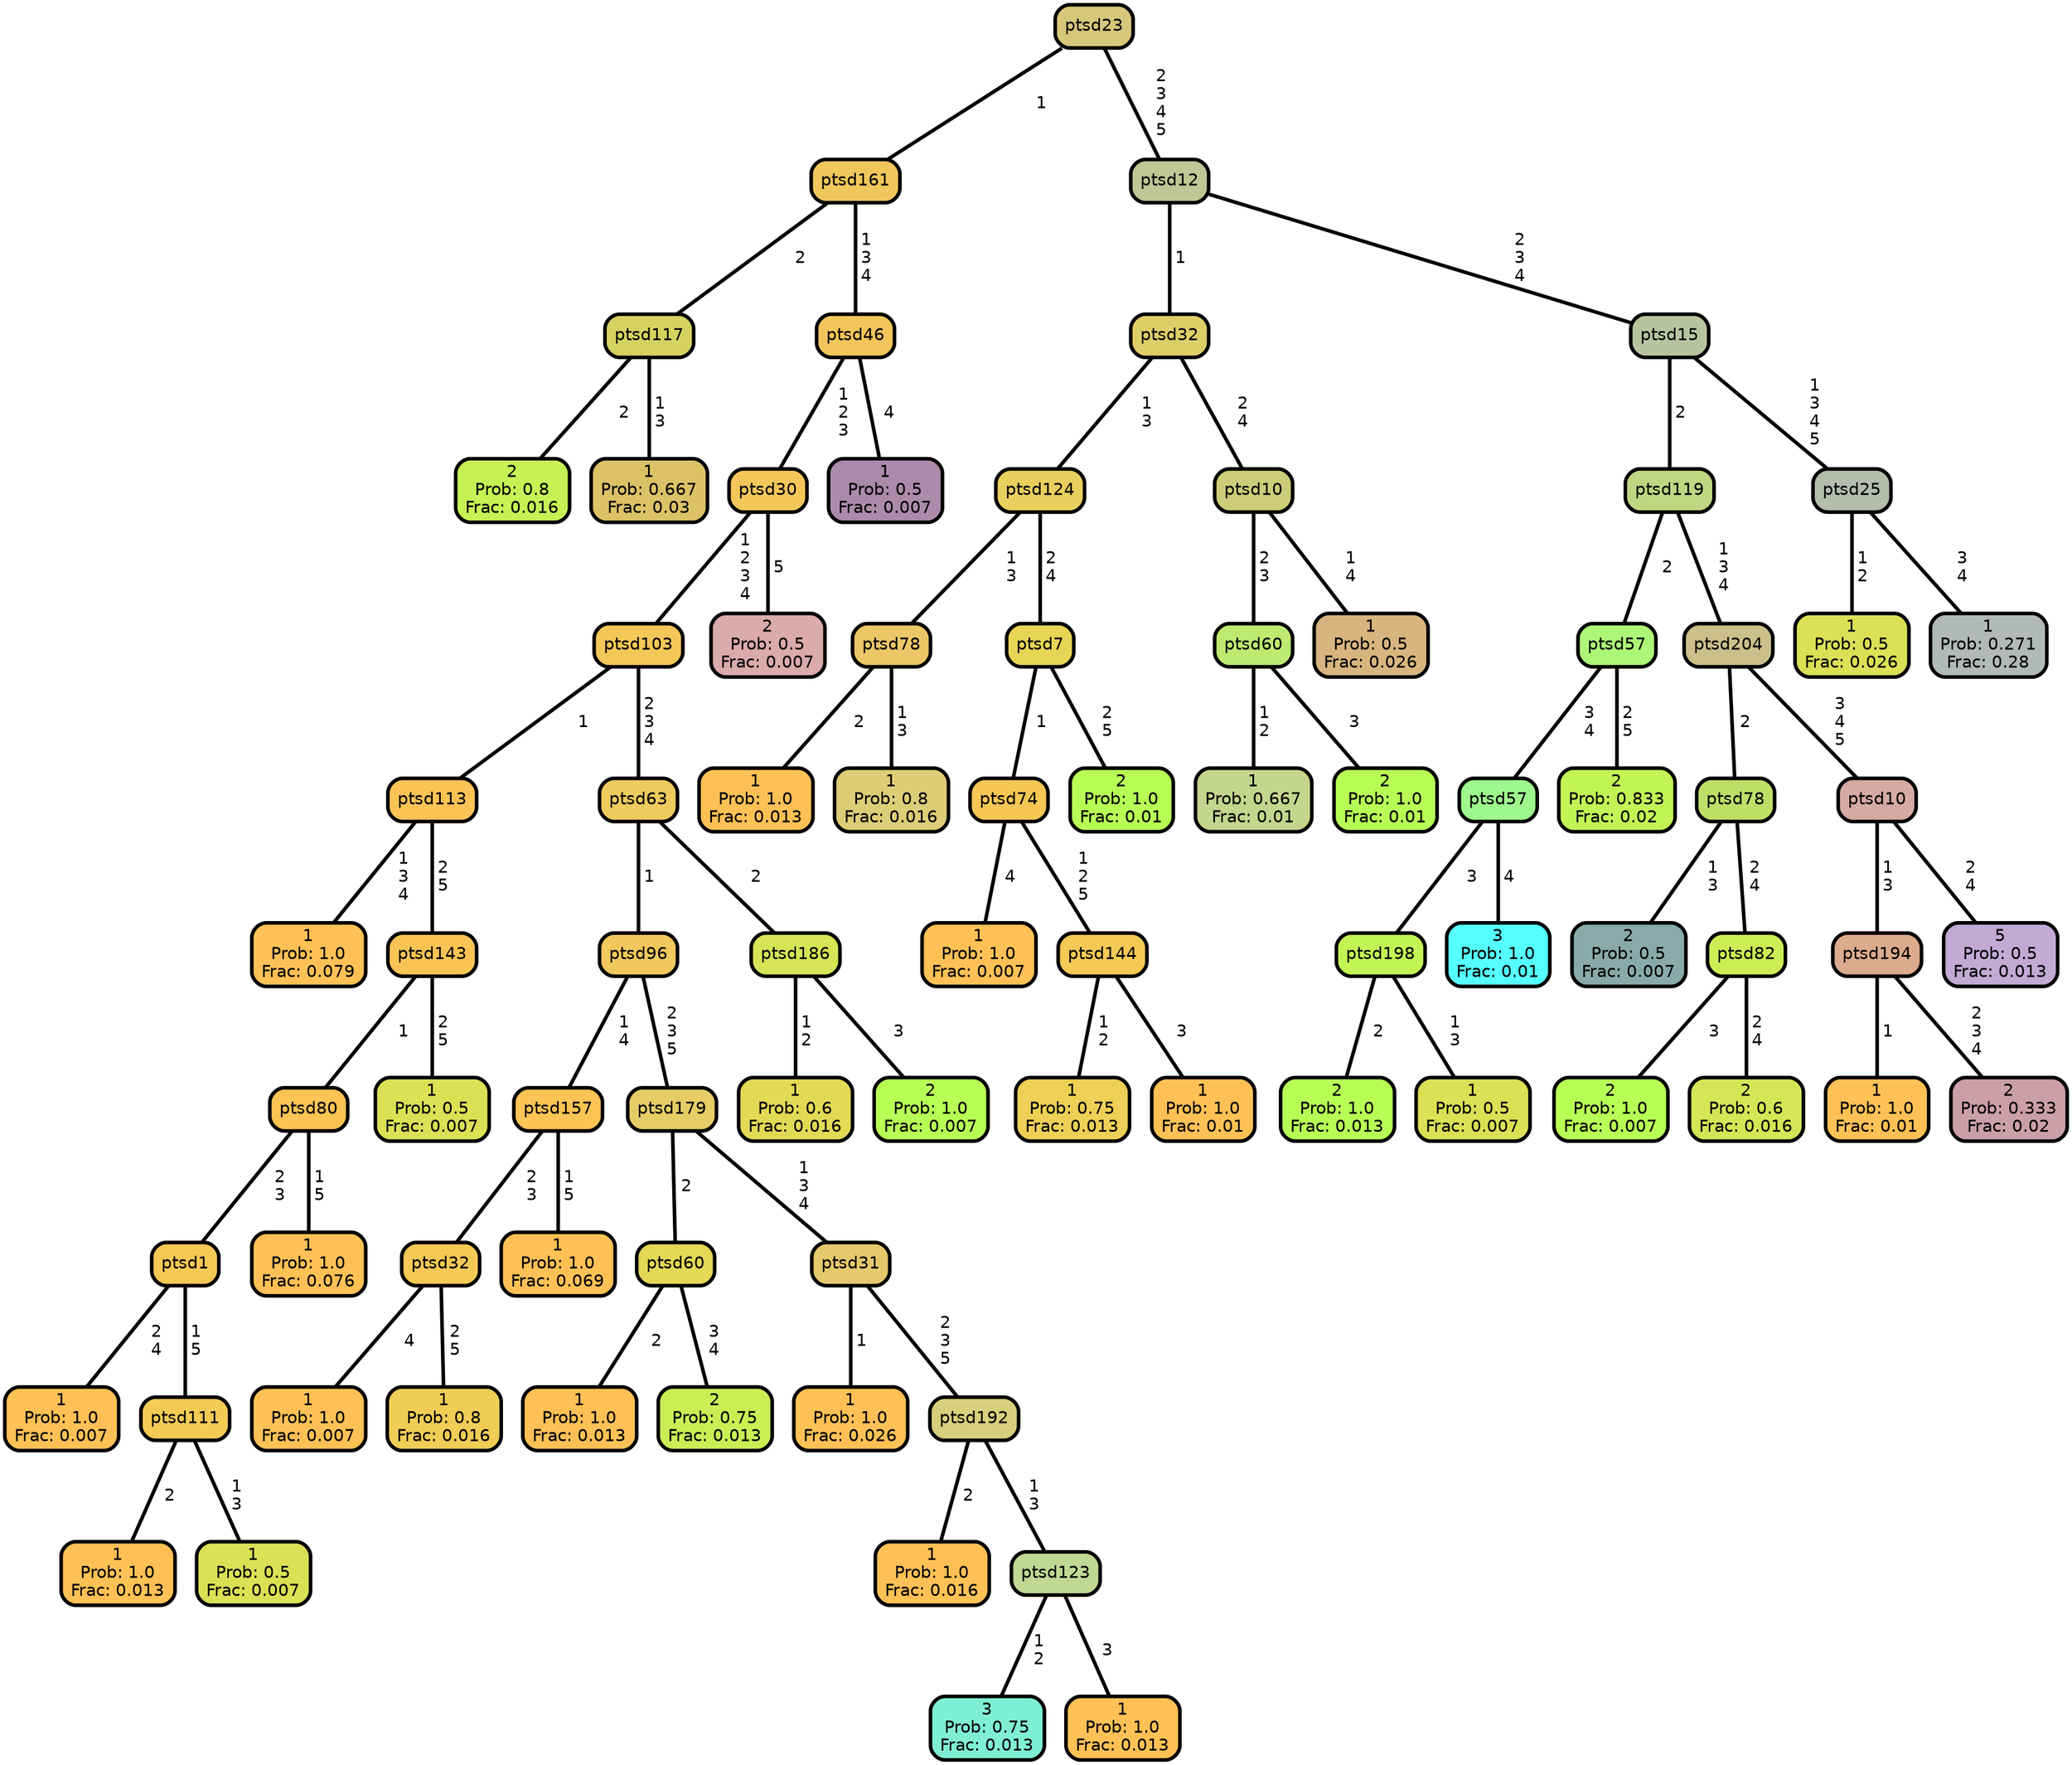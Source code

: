 graph Tree {
node [shape=box, style="filled, rounded",color="black",penwidth="3",fontcolor="black",                 fontname=helvetica] ;
graph [ranksep="0 equally", splines=straight,                 bgcolor=transparent, dpi=60] ;
edge [fontname=helvetica, color=black] ;
0 [label="2
Prob: 0.8
Frac: 0.016", fillcolor="#c6f255"] ;
1 [label="ptsd117",href=".//ptsd117.svg", fillcolor="#d4d361"] ;
2 [label="1
Prob: 0.667
Frac: 0.03", fillcolor="#dcc267"] ;
3 [label="ptsd161",href=".//ptsd161.svg", fillcolor="#f0c75c"] ;
4 [label="1
Prob: 1.0
Frac: 0.079", fillcolor="#ffc155"] ;
5 [label="ptsd113",href=".//ptsd113.svg", fillcolor="#fcc355"] ;
6 [label="1
Prob: 1.0
Frac: 0.007", fillcolor="#ffc155"] ;
7 [label="ptsd1",href=".//ptsd1.svg", fillcolor="#f6c855"] ;
8 [label="1
Prob: 1.0
Frac: 0.013", fillcolor="#ffc155"] ;
9 [label="ptsd111",href=".//ptsd111.svg", fillcolor="#f3cb55"] ;
10 [label="1
Prob: 0.5
Frac: 0.007", fillcolor="#dbe055"] ;
11 [label="ptsd80",href=".//ptsd80.svg", fillcolor="#fcc355"] ;
12 [label="1
Prob: 1.0
Frac: 0.076", fillcolor="#ffc155"] ;
13 [label="ptsd143",href=".//ptsd143.svg", fillcolor="#fac455"] ;
14 [label="1
Prob: 0.5
Frac: 0.007", fillcolor="#dbe055"] ;
15 [label="ptsd103",href=".//ptsd103.svg", fillcolor="#f4c759"] ;
16 [label="1
Prob: 1.0
Frac: 0.007", fillcolor="#ffc155"] ;
17 [label="ptsd32",href=".//ptsd32.svg", fillcolor="#f4c955"] ;
18 [label="1
Prob: 0.8
Frac: 0.016", fillcolor="#f0cd55"] ;
19 [label="ptsd157",href=".//ptsd157.svg", fillcolor="#fcc355"] ;
20 [label="1
Prob: 1.0
Frac: 0.069", fillcolor="#ffc155"] ;
21 [label="ptsd96",href=".//ptsd96.svg", fillcolor="#f1c85d"] ;
22 [label="1
Prob: 1.0
Frac: 0.013", fillcolor="#ffc155"] ;
23 [label="ptsd60",href=".//ptsd60.svg", fillcolor="#e4d855"] ;
24 [label="2
Prob: 0.75
Frac: 0.013", fillcolor="#c9ef55"] ;
25 [label="ptsd179",href=".//ptsd179.svg", fillcolor="#e6cd66"] ;
26 [label="1
Prob: 1.0
Frac: 0.026", fillcolor="#ffc155"] ;
27 [label="ptsd31",href=".//ptsd31.svg", fillcolor="#e6c96d"] ;
28 [label="1
Prob: 1.0
Frac: 0.016", fillcolor="#ffc155"] ;
29 [label="ptsd192",href=".//ptsd192.svg", fillcolor="#d7cf7c"] ;
30 [label="3
Prob: 0.75
Frac: 0.013", fillcolor="#7fefd4"] ;
31 [label="ptsd123",href=".//ptsd123.svg", fillcolor="#bfd894"] ;
32 [label="1
Prob: 1.0
Frac: 0.013", fillcolor="#ffc155"] ;
33 [label="ptsd63",href=".//ptsd63.svg", fillcolor="#eecb5c"] ;
34 [label="1
Prob: 0.6
Frac: 0.016", fillcolor="#e2d955"] ;
35 [label="ptsd186",href=".//ptsd186.svg", fillcolor="#d6e455"] ;
36 [label="2
Prob: 1.0
Frac: 0.007", fillcolor="#b8ff55"] ;
37 [label="ptsd30",href=".//ptsd30.svg", fillcolor="#f4c75a"] ;
38 [label="2
Prob: 0.5
Frac: 0.007", fillcolor="#dbaaaa"] ;
39 [label="ptsd46",href=".//ptsd46.svg", fillcolor="#f3c65b"] ;
40 [label="1
Prob: 0.5
Frac: 0.007", fillcolor="#ac8baa"] ;
41 [label="ptsd23",href=".//ptsd23.svg", fillcolor="#d6c77b"] ;
42 [label="1
Prob: 1.0
Frac: 0.013", fillcolor="#ffc155"] ;
43 [label="ptsd78",href=".//ptsd78.svg", fillcolor="#ecc767"] ;
44 [label="1
Prob: 0.8
Frac: 0.016", fillcolor="#ddcd77"] ;
45 [label="ptsd124",href=".//ptsd124.svg", fillcolor="#e9cf5d"] ;
46 [label="1
Prob: 1.0
Frac: 0.007", fillcolor="#ffc155"] ;
47 [label="ptsd74",href=".//ptsd74.svg", fillcolor="#f7c755"] ;
48 [label="1
Prob: 0.75
Frac: 0.013", fillcolor="#edd055"] ;
49 [label="ptsd144",href=".//ptsd144.svg", fillcolor="#f4c955"] ;
50 [label="1
Prob: 1.0
Frac: 0.01", fillcolor="#ffc155"] ;
51 [label="ptsd7",href=".//ptsd7.svg", fillcolor="#e7d555"] ;
52 [label="2
Prob: 1.0
Frac: 0.01", fillcolor="#b8ff55"] ;
53 [label="ptsd32",href=".//ptsd32.svg", fillcolor="#dece68"] ;
54 [label="1
Prob: 0.667
Frac: 0.01", fillcolor="#c6d58d"] ;
55 [label="ptsd60",href=".//ptsd60.svg", fillcolor="#bfea71"] ;
56 [label="2
Prob: 1.0
Frac: 0.01", fillcolor="#b8ff55"] ;
57 [label="ptsd10",href=".//ptsd10.svg", fillcolor="#cdcc79"] ;
58 [label="1
Prob: 0.5
Frac: 0.026", fillcolor="#d8b57f"] ;
59 [label="ptsd12",href=".//ptsd12.svg", fillcolor="#c0c694"] ;
60 [label="2
Prob: 1.0
Frac: 0.013", fillcolor="#b8ff55"] ;
61 [label="ptsd198",href=".//ptsd198.svg", fillcolor="#c3f455"] ;
62 [label="1
Prob: 0.5
Frac: 0.007", fillcolor="#dbe055"] ;
63 [label="ptsd57",href=".//ptsd57.svg", fillcolor="#9ef88d"] ;
64 [label="3
Prob: 1.0
Frac: 0.01", fillcolor="#55ffff"] ;
65 [label="ptsd57",href=".//ptsd57.svg", fillcolor="#adf677"] ;
66 [label="2
Prob: 0.833
Frac: 0.02", fillcolor="#c3f455"] ;
67 [label="ptsd119",href=".//ptsd119.svg", fillcolor="#bfd682"] ;
68 [label="2
Prob: 0.5
Frac: 0.007", fillcolor="#89aaaa"] ;
69 [label="ptsd78",href=".//ptsd78.svg", fillcolor="#bdde67"] ;
70 [label="2
Prob: 1.0
Frac: 0.007", fillcolor="#b8ff55"] ;
71 [label="ptsd82",href=".//ptsd82.svg", fillcolor="#cced55"] ;
72 [label="2
Prob: 0.6
Frac: 0.016", fillcolor="#d4e655"] ;
73 [label="ptsd204",href=".//ptsd204.svg", fillcolor="#cbbf8b"] ;
74 [label="1
Prob: 1.0
Frac: 0.01", fillcolor="#ffc155"] ;
75 [label="ptsd194",href=".//ptsd194.svg", fillcolor="#dcaa8d"] ;
76 [label="2
Prob: 0.333
Frac: 0.02", fillcolor="#cb9faa"] ;
77 [label="ptsd10",href=".//ptsd10.svg", fillcolor="#d4aaa3"] ;
78 [label="5
Prob: 0.5
Frac: 0.013", fillcolor="#c2aad4"] ;
79 [label="ptsd15",href=".//ptsd15.svg", fillcolor="#b8c4a0"] ;
80 [label="1
Prob: 0.5
Frac: 0.026", fillcolor="#dbe055"] ;
81 [label="ptsd25",href=".//ptsd25.svg", fillcolor="#b5bdac"] ;
82 [label="1
Prob: 0.271
Frac: 0.28", fillcolor="#b1bab5"] ;
1 -- 0 [label=" 2",penwidth=3] ;
1 -- 2 [label=" 1\n 3",penwidth=3] ;
3 -- 1 [label=" 2",penwidth=3] ;
3 -- 39 [label=" 1\n 3\n 4",penwidth=3] ;
5 -- 4 [label=" 1\n 3\n 4",penwidth=3] ;
5 -- 13 [label=" 2\n 5",penwidth=3] ;
7 -- 6 [label=" 2\n 4",penwidth=3] ;
7 -- 9 [label=" 1\n 5",penwidth=3] ;
9 -- 8 [label=" 2",penwidth=3] ;
9 -- 10 [label=" 1\n 3",penwidth=3] ;
11 -- 7 [label=" 2\n 3",penwidth=3] ;
11 -- 12 [label=" 1\n 5",penwidth=3] ;
13 -- 11 [label=" 1",penwidth=3] ;
13 -- 14 [label=" 2\n 5",penwidth=3] ;
15 -- 5 [label=" 1",penwidth=3] ;
15 -- 33 [label=" 2\n 3\n 4",penwidth=3] ;
17 -- 16 [label=" 4",penwidth=3] ;
17 -- 18 [label=" 2\n 5",penwidth=3] ;
19 -- 17 [label=" 2\n 3",penwidth=3] ;
19 -- 20 [label=" 1\n 5",penwidth=3] ;
21 -- 19 [label=" 1\n 4",penwidth=3] ;
21 -- 25 [label=" 2\n 3\n 5",penwidth=3] ;
23 -- 22 [label=" 2",penwidth=3] ;
23 -- 24 [label=" 3\n 4",penwidth=3] ;
25 -- 23 [label=" 2",penwidth=3] ;
25 -- 27 [label=" 1\n 3\n 4",penwidth=3] ;
27 -- 26 [label=" 1",penwidth=3] ;
27 -- 29 [label=" 2\n 3\n 5",penwidth=3] ;
29 -- 28 [label=" 2",penwidth=3] ;
29 -- 31 [label=" 1\n 3",penwidth=3] ;
31 -- 30 [label=" 1\n 2",penwidth=3] ;
31 -- 32 [label=" 3",penwidth=3] ;
33 -- 21 [label=" 1",penwidth=3] ;
33 -- 35 [label=" 2",penwidth=3] ;
35 -- 34 [label=" 1\n 2",penwidth=3] ;
35 -- 36 [label=" 3",penwidth=3] ;
37 -- 15 [label=" 1\n 2\n 3\n 4",penwidth=3] ;
37 -- 38 [label=" 5",penwidth=3] ;
39 -- 37 [label=" 1\n 2\n 3",penwidth=3] ;
39 -- 40 [label=" 4",penwidth=3] ;
41 -- 3 [label=" 1",penwidth=3] ;
41 -- 59 [label=" 2\n 3\n 4\n 5",penwidth=3] ;
43 -- 42 [label=" 2",penwidth=3] ;
43 -- 44 [label=" 1\n 3",penwidth=3] ;
45 -- 43 [label=" 1\n 3",penwidth=3] ;
45 -- 51 [label=" 2\n 4",penwidth=3] ;
47 -- 46 [label=" 4",penwidth=3] ;
47 -- 49 [label=" 1\n 2\n 5",penwidth=3] ;
49 -- 48 [label=" 1\n 2",penwidth=3] ;
49 -- 50 [label=" 3",penwidth=3] ;
51 -- 47 [label=" 1",penwidth=3] ;
51 -- 52 [label=" 2\n 5",penwidth=3] ;
53 -- 45 [label=" 1\n 3",penwidth=3] ;
53 -- 57 [label=" 2\n 4",penwidth=3] ;
55 -- 54 [label=" 1\n 2",penwidth=3] ;
55 -- 56 [label=" 3",penwidth=3] ;
57 -- 55 [label=" 2\n 3",penwidth=3] ;
57 -- 58 [label=" 1\n 4",penwidth=3] ;
59 -- 53 [label=" 1",penwidth=3] ;
59 -- 79 [label=" 2\n 3\n 4",penwidth=3] ;
61 -- 60 [label=" 2",penwidth=3] ;
61 -- 62 [label=" 1\n 3",penwidth=3] ;
63 -- 61 [label=" 3",penwidth=3] ;
63 -- 64 [label=" 4",penwidth=3] ;
65 -- 63 [label=" 3\n 4",penwidth=3] ;
65 -- 66 [label=" 2\n 5",penwidth=3] ;
67 -- 65 [label=" 2",penwidth=3] ;
67 -- 73 [label=" 1\n 3\n 4",penwidth=3] ;
69 -- 68 [label=" 1\n 3",penwidth=3] ;
69 -- 71 [label=" 2\n 4",penwidth=3] ;
71 -- 70 [label=" 3",penwidth=3] ;
71 -- 72 [label=" 2\n 4",penwidth=3] ;
73 -- 69 [label=" 2",penwidth=3] ;
73 -- 77 [label=" 3\n 4\n 5",penwidth=3] ;
75 -- 74 [label=" 1",penwidth=3] ;
75 -- 76 [label=" 2\n 3\n 4",penwidth=3] ;
77 -- 75 [label=" 1\n 3",penwidth=3] ;
77 -- 78 [label=" 2\n 4",penwidth=3] ;
79 -- 67 [label=" 2",penwidth=3] ;
79 -- 81 [label=" 1\n 3\n 4\n 5",penwidth=3] ;
81 -- 80 [label=" 1\n 2",penwidth=3] ;
81 -- 82 [label=" 3\n 4",penwidth=3] ;
{rank = same;}}